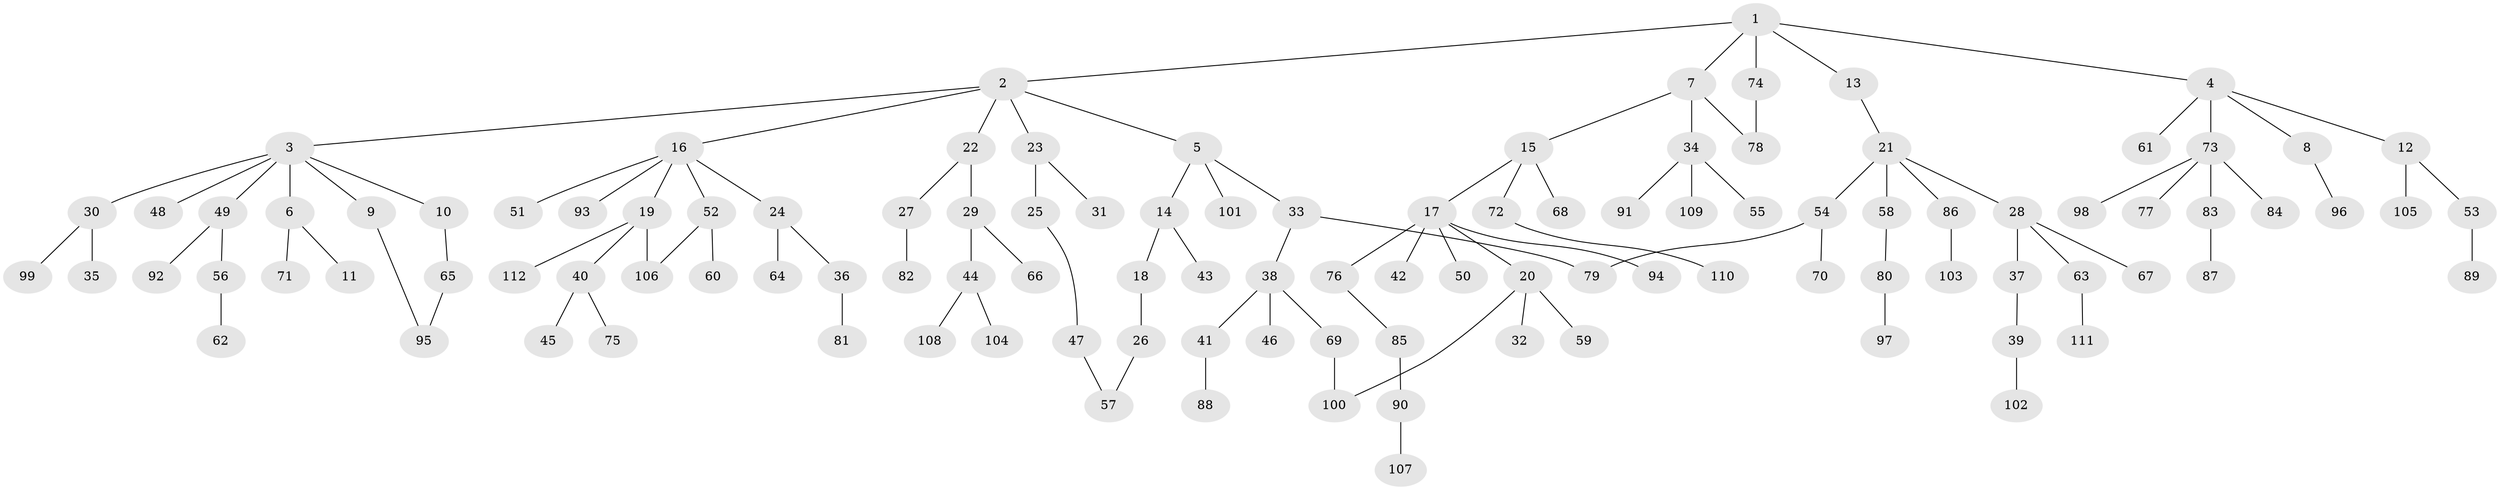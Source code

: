 // Generated by graph-tools (version 1.1) at 2025/34/03/09/25 02:34:13]
// undirected, 112 vertices, 117 edges
graph export_dot {
graph [start="1"]
  node [color=gray90,style=filled];
  1;
  2;
  3;
  4;
  5;
  6;
  7;
  8;
  9;
  10;
  11;
  12;
  13;
  14;
  15;
  16;
  17;
  18;
  19;
  20;
  21;
  22;
  23;
  24;
  25;
  26;
  27;
  28;
  29;
  30;
  31;
  32;
  33;
  34;
  35;
  36;
  37;
  38;
  39;
  40;
  41;
  42;
  43;
  44;
  45;
  46;
  47;
  48;
  49;
  50;
  51;
  52;
  53;
  54;
  55;
  56;
  57;
  58;
  59;
  60;
  61;
  62;
  63;
  64;
  65;
  66;
  67;
  68;
  69;
  70;
  71;
  72;
  73;
  74;
  75;
  76;
  77;
  78;
  79;
  80;
  81;
  82;
  83;
  84;
  85;
  86;
  87;
  88;
  89;
  90;
  91;
  92;
  93;
  94;
  95;
  96;
  97;
  98;
  99;
  100;
  101;
  102;
  103;
  104;
  105;
  106;
  107;
  108;
  109;
  110;
  111;
  112;
  1 -- 2;
  1 -- 4;
  1 -- 7;
  1 -- 13;
  1 -- 74;
  2 -- 3;
  2 -- 5;
  2 -- 16;
  2 -- 22;
  2 -- 23;
  3 -- 6;
  3 -- 9;
  3 -- 10;
  3 -- 30;
  3 -- 48;
  3 -- 49;
  4 -- 8;
  4 -- 12;
  4 -- 61;
  4 -- 73;
  5 -- 14;
  5 -- 33;
  5 -- 101;
  6 -- 11;
  6 -- 71;
  7 -- 15;
  7 -- 34;
  7 -- 78;
  8 -- 96;
  9 -- 95;
  10 -- 65;
  12 -- 53;
  12 -- 105;
  13 -- 21;
  14 -- 18;
  14 -- 43;
  15 -- 17;
  15 -- 68;
  15 -- 72;
  16 -- 19;
  16 -- 24;
  16 -- 51;
  16 -- 52;
  16 -- 93;
  17 -- 20;
  17 -- 42;
  17 -- 50;
  17 -- 76;
  17 -- 94;
  18 -- 26;
  19 -- 40;
  19 -- 106;
  19 -- 112;
  20 -- 32;
  20 -- 59;
  20 -- 100;
  21 -- 28;
  21 -- 54;
  21 -- 58;
  21 -- 86;
  22 -- 27;
  22 -- 29;
  23 -- 25;
  23 -- 31;
  24 -- 36;
  24 -- 64;
  25 -- 47;
  26 -- 57;
  27 -- 82;
  28 -- 37;
  28 -- 63;
  28 -- 67;
  29 -- 44;
  29 -- 66;
  30 -- 35;
  30 -- 99;
  33 -- 38;
  33 -- 79;
  34 -- 55;
  34 -- 91;
  34 -- 109;
  36 -- 81;
  37 -- 39;
  38 -- 41;
  38 -- 46;
  38 -- 69;
  39 -- 102;
  40 -- 45;
  40 -- 75;
  41 -- 88;
  44 -- 104;
  44 -- 108;
  47 -- 57;
  49 -- 56;
  49 -- 92;
  52 -- 60;
  52 -- 106;
  53 -- 89;
  54 -- 70;
  54 -- 79;
  56 -- 62;
  58 -- 80;
  63 -- 111;
  65 -- 95;
  69 -- 100;
  72 -- 110;
  73 -- 77;
  73 -- 83;
  73 -- 84;
  73 -- 98;
  74 -- 78;
  76 -- 85;
  80 -- 97;
  83 -- 87;
  85 -- 90;
  86 -- 103;
  90 -- 107;
}
